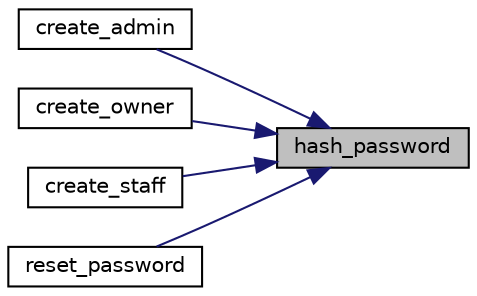 digraph "hash_password"
{
 // LATEX_PDF_SIZE
  edge [fontname="Helvetica",fontsize="10",labelfontname="Helvetica",labelfontsize="10"];
  node [fontname="Helvetica",fontsize="10",shape=record];
  rankdir="RL";
  Node1 [label="hash_password",height=0.2,width=0.4,color="black", fillcolor="grey75", style="filled", fontcolor="black",tooltip="存储密码（当前为明文存储）"];
  Node1 -> Node2 [dir="back",color="midnightblue",fontsize="10",style="solid"];
  Node2 [label="create_admin",height=0.2,width=0.4,color="black", fillcolor="white", style="filled",URL="$user_8c.html#a1378b2f4d5ccc76846ad28e42f1e1b45",tooltip="创建管理员账户"];
  Node1 -> Node3 [dir="back",color="midnightblue",fontsize="10",style="solid"];
  Node3 [label="create_owner",height=0.2,width=0.4,color="black", fillcolor="white", style="filled",URL="$user_8c.html#a368176270b82bfc80691cd4969cc8f14",tooltip="创建业主账户"];
  Node1 -> Node4 [dir="back",color="midnightblue",fontsize="10",style="solid"];
  Node4 [label="create_staff",height=0.2,width=0.4,color="black", fillcolor="white", style="filled",URL="$user_8c.html#a7486a7b32c198fb34f2c2eac93180704",tooltip="创建服务人员账户"];
  Node1 -> Node5 [dir="back",color="midnightblue",fontsize="10",style="solid"];
  Node5 [label="reset_password",height=0.2,width=0.4,color="black", fillcolor="white", style="filled",URL="$auth_8c.html#aa3c7c22f3ab8daab77a43d5e47c22e9d",tooltip="重置用户密码为默认密码（仅管理员可操作）"];
}
